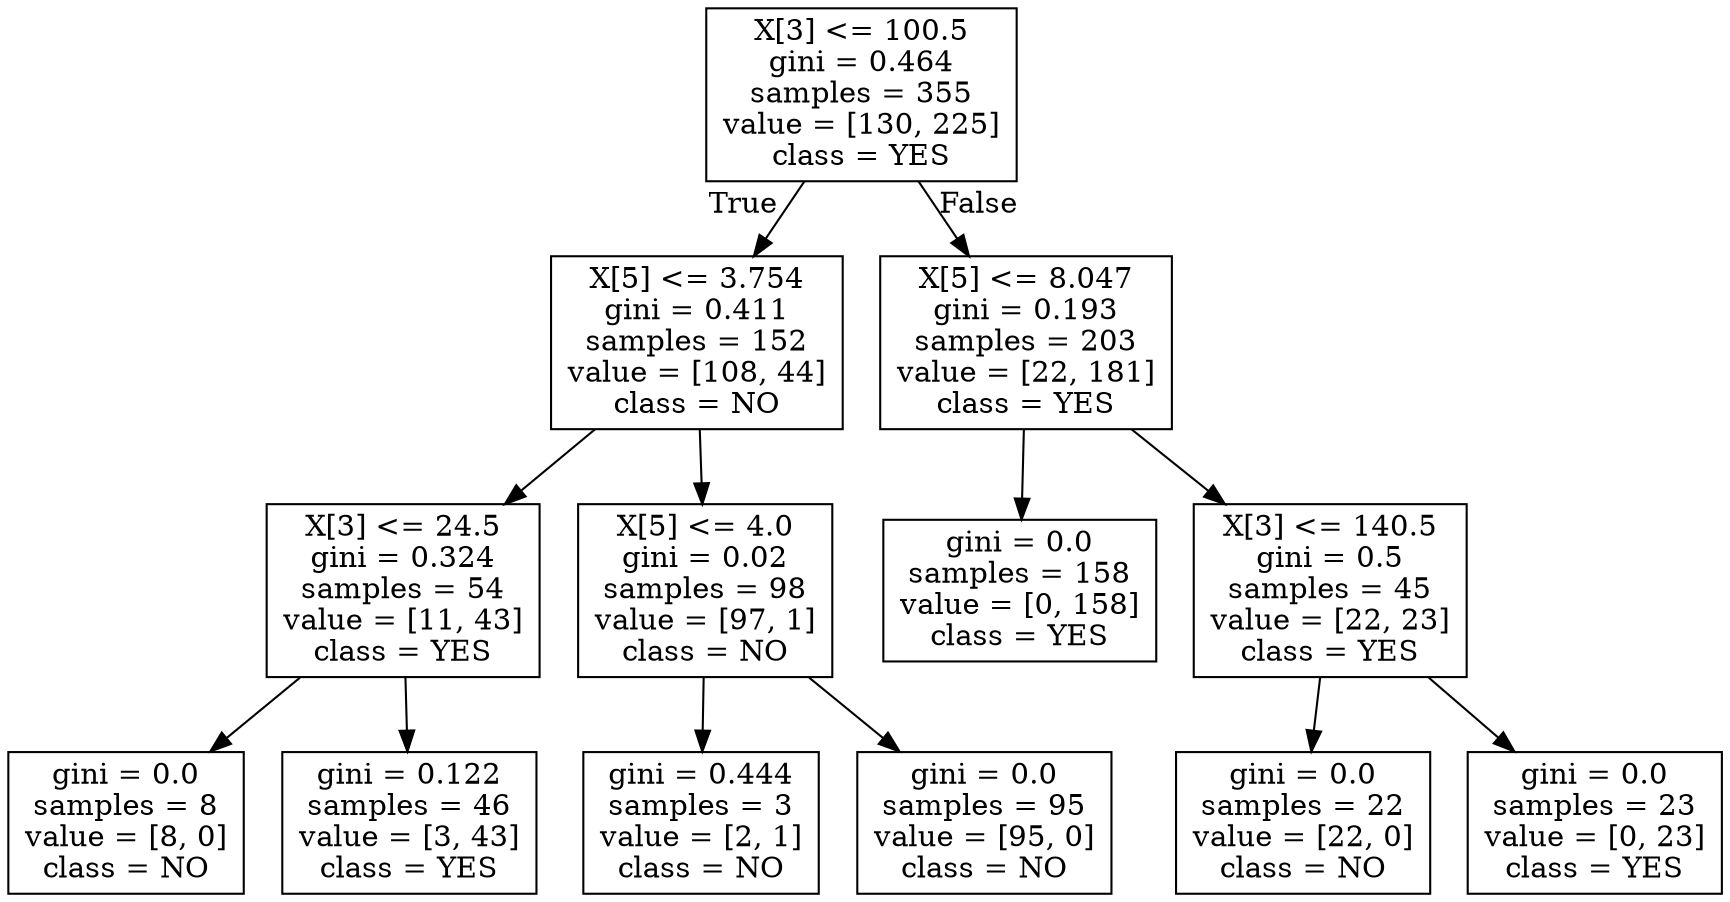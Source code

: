 digraph Tree {
node [shape=box] ;
0 [label="X[3] <= 100.5\ngini = 0.464\nsamples = 355\nvalue = [130, 225]\nclass = YES"] ;
1 [label="X[5] <= 3.754\ngini = 0.411\nsamples = 152\nvalue = [108, 44]\nclass = NO"] ;
0 -> 1 [labeldistance=2.5, labelangle=45, headlabel="True"] ;
2 [label="X[3] <= 24.5\ngini = 0.324\nsamples = 54\nvalue = [11, 43]\nclass = YES"] ;
1 -> 2 ;
3 [label="gini = 0.0\nsamples = 8\nvalue = [8, 0]\nclass = NO"] ;
2 -> 3 ;
4 [label="gini = 0.122\nsamples = 46\nvalue = [3, 43]\nclass = YES"] ;
2 -> 4 ;
5 [label="X[5] <= 4.0\ngini = 0.02\nsamples = 98\nvalue = [97, 1]\nclass = NO"] ;
1 -> 5 ;
6 [label="gini = 0.444\nsamples = 3\nvalue = [2, 1]\nclass = NO"] ;
5 -> 6 ;
7 [label="gini = 0.0\nsamples = 95\nvalue = [95, 0]\nclass = NO"] ;
5 -> 7 ;
8 [label="X[5] <= 8.047\ngini = 0.193\nsamples = 203\nvalue = [22, 181]\nclass = YES"] ;
0 -> 8 [labeldistance=2.5, labelangle=-45, headlabel="False"] ;
9 [label="gini = 0.0\nsamples = 158\nvalue = [0, 158]\nclass = YES"] ;
8 -> 9 ;
10 [label="X[3] <= 140.5\ngini = 0.5\nsamples = 45\nvalue = [22, 23]\nclass = YES"] ;
8 -> 10 ;
11 [label="gini = 0.0\nsamples = 22\nvalue = [22, 0]\nclass = NO"] ;
10 -> 11 ;
12 [label="gini = 0.0\nsamples = 23\nvalue = [0, 23]\nclass = YES"] ;
10 -> 12 ;
}